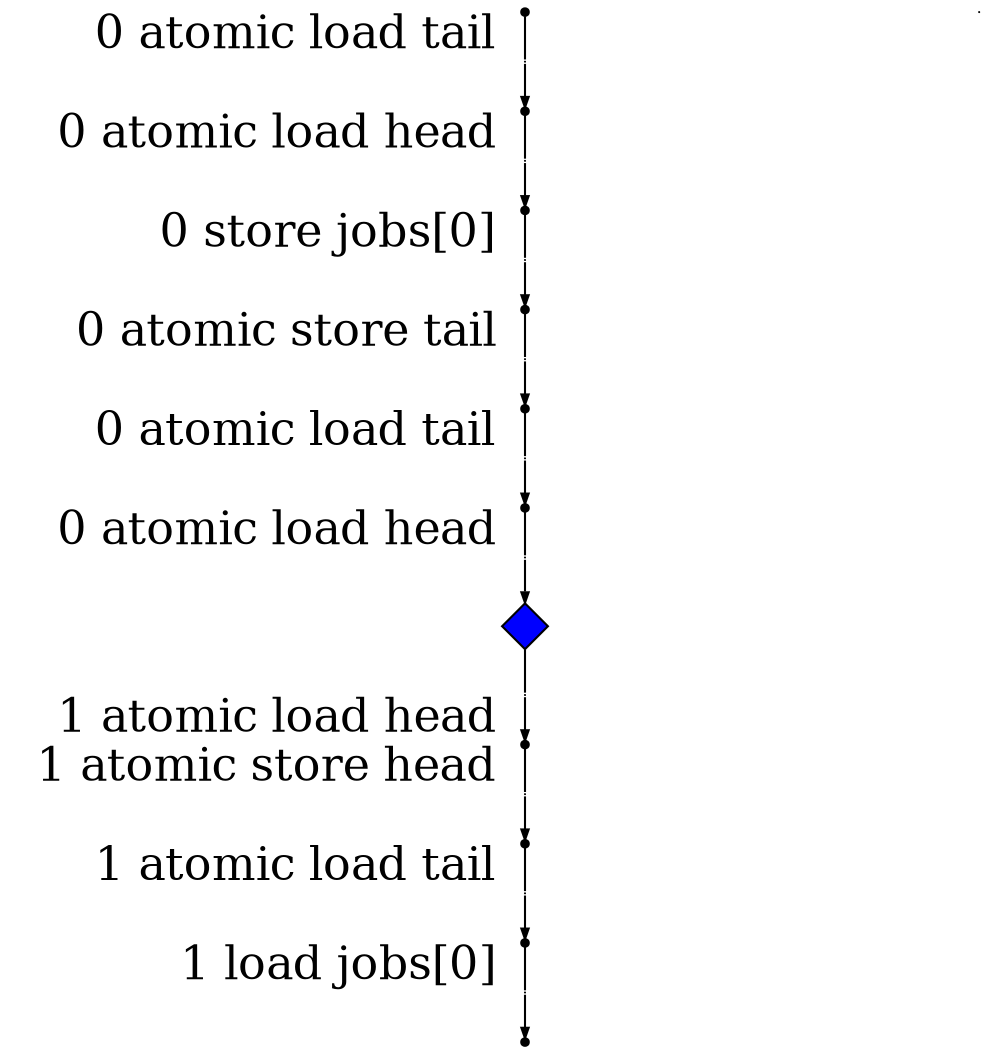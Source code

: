 digraph "" {
	graph [directed=True,
		dpi=300,
		forcelabels=True,
		nodesep=3,
		ordering=out,
		rankdir=TB,
		ranksep=0.3,
		"strict"=False
	];
	node [color=black,
		fillcolor=black,
		fixedsize=true,
		fontsize=22,
		height=.05,
		label="\N",
		shape=point,
		style=filled,
		width=.05
	];
	edge [arrowsize=0.5,
		color=black,
		fontname="Ubuntu Code",
		fontsize=22,
		penwidth=1,
		weight=100
	];
	s	 [label=""];
	"_instr_s.0"	 [width=0,
		xlabel="  0 atomic load tail  "];
	s -> "_instr_s.0"	 [dir=none];
	_instr_s	 [width=0];
	"s.0"	 [label=""];
	"_instr_s.0.0"	 [width=0,
		xlabel="  0 atomic load head  "];
	"s.0" -> "_instr_s.0.0"	 [dir=none];
	"_instr_s.0" -> "s.0";
	"s.0.0"	 [label=""];
	"_instr_s.0.0.0"	 [width=0,
		xlabel="  0 store jobs[0]  "];
	"s.0.0" -> "_instr_s.0.0.0"	 [dir=none];
	"_instr_s.0.0" -> "s.0.0";
	"s.0.0.0"	 [label=""];
	"_instr_s.0.0.0.0"	 [width=0,
		xlabel="  0 atomic store tail  "];
	"s.0.0.0" -> "_instr_s.0.0.0.0"	 [dir=none];
	"_instr_s.0.0.0" -> "s.0.0.0";
	"s.0.0.0.0"	 [label=""];
	"_instr_s.0.0.0.0.0"	 [width=0,
		xlabel="  0 atomic load tail  "];
	"s.0.0.0.0" -> "_instr_s.0.0.0.0.0"	 [dir=none];
	"_instr_s.0.0.0.0" -> "s.0.0.0.0";
	"s.0.0.0.0.0"	 [label=""];
	"_instr_s.0.0.0.0.0.0"	 [width=0,
		xlabel="  0 atomic load head  "];
	"s.0.0.0.0.0" -> "_instr_s.0.0.0.0.0.0"	 [dir=none];
	"_instr_s.0.0.0.0.0" -> "s.0.0.0.0.0";
	"s.0.0.0.0.0.0"	 [fillcolor=blue,
		height=0.3,
		label="",
		shape=diamond,
		width=0.3];
	"_instr_s.0.0.0.0.0.0.1"	 [width=0,
		xlabel="  1 atomic load head  "];
	"s.0.0.0.0.0.0" -> "_instr_s.0.0.0.0.0.0.1"	 [dir=none];
	"_instr_s.0.0.0.0.0.0" -> "s.0.0.0.0.0.0";
	"s.0.0.0.0.0.0.1"	 [label=""];
	"_instr_s.0.0.0.0.0.0.1.1"	 [width=0,
		xlabel="  1 atomic store head  "];
	"s.0.0.0.0.0.0.1" -> "_instr_s.0.0.0.0.0.0.1.1"	 [dir=none];
	"_instr_s.0.0.0.0.0.0.1" -> "s.0.0.0.0.0.0.1";
	"s.0.0.0.0.0.0.1.1"	 [label=""];
	"_instr_s.0.0.0.0.0.0.1.1.1"	 [width=0,
		xlabel="  1 atomic load tail  "];
	"s.0.0.0.0.0.0.1.1" -> "_instr_s.0.0.0.0.0.0.1.1.1"	 [dir=none];
	"_instr_s.0.0.0.0.0.0.1.1" -> "s.0.0.0.0.0.0.1.1";
	"s.0.0.0.0.0.0.1.1.1"	 [label=""];
	"_instr_s.0.0.0.0.0.0.1.1.1.1"	 [width=0,
		xlabel="  1 load jobs[0]  "];
	"s.0.0.0.0.0.0.1.1.1" -> "_instr_s.0.0.0.0.0.0.1.1.1.1"	 [dir=none];
	"_instr_s.0.0.0.0.0.0.1.1.1" -> "s.0.0.0.0.0.0.1.1.1";
	"s.0.0.0.0.0.0.1.1.1.1"	 [label=""];
	"_instr_s.0.0.0.0.0.0.1.1.1.1" -> "s.0.0.0.0.0.0.1.1.1.1";
}
